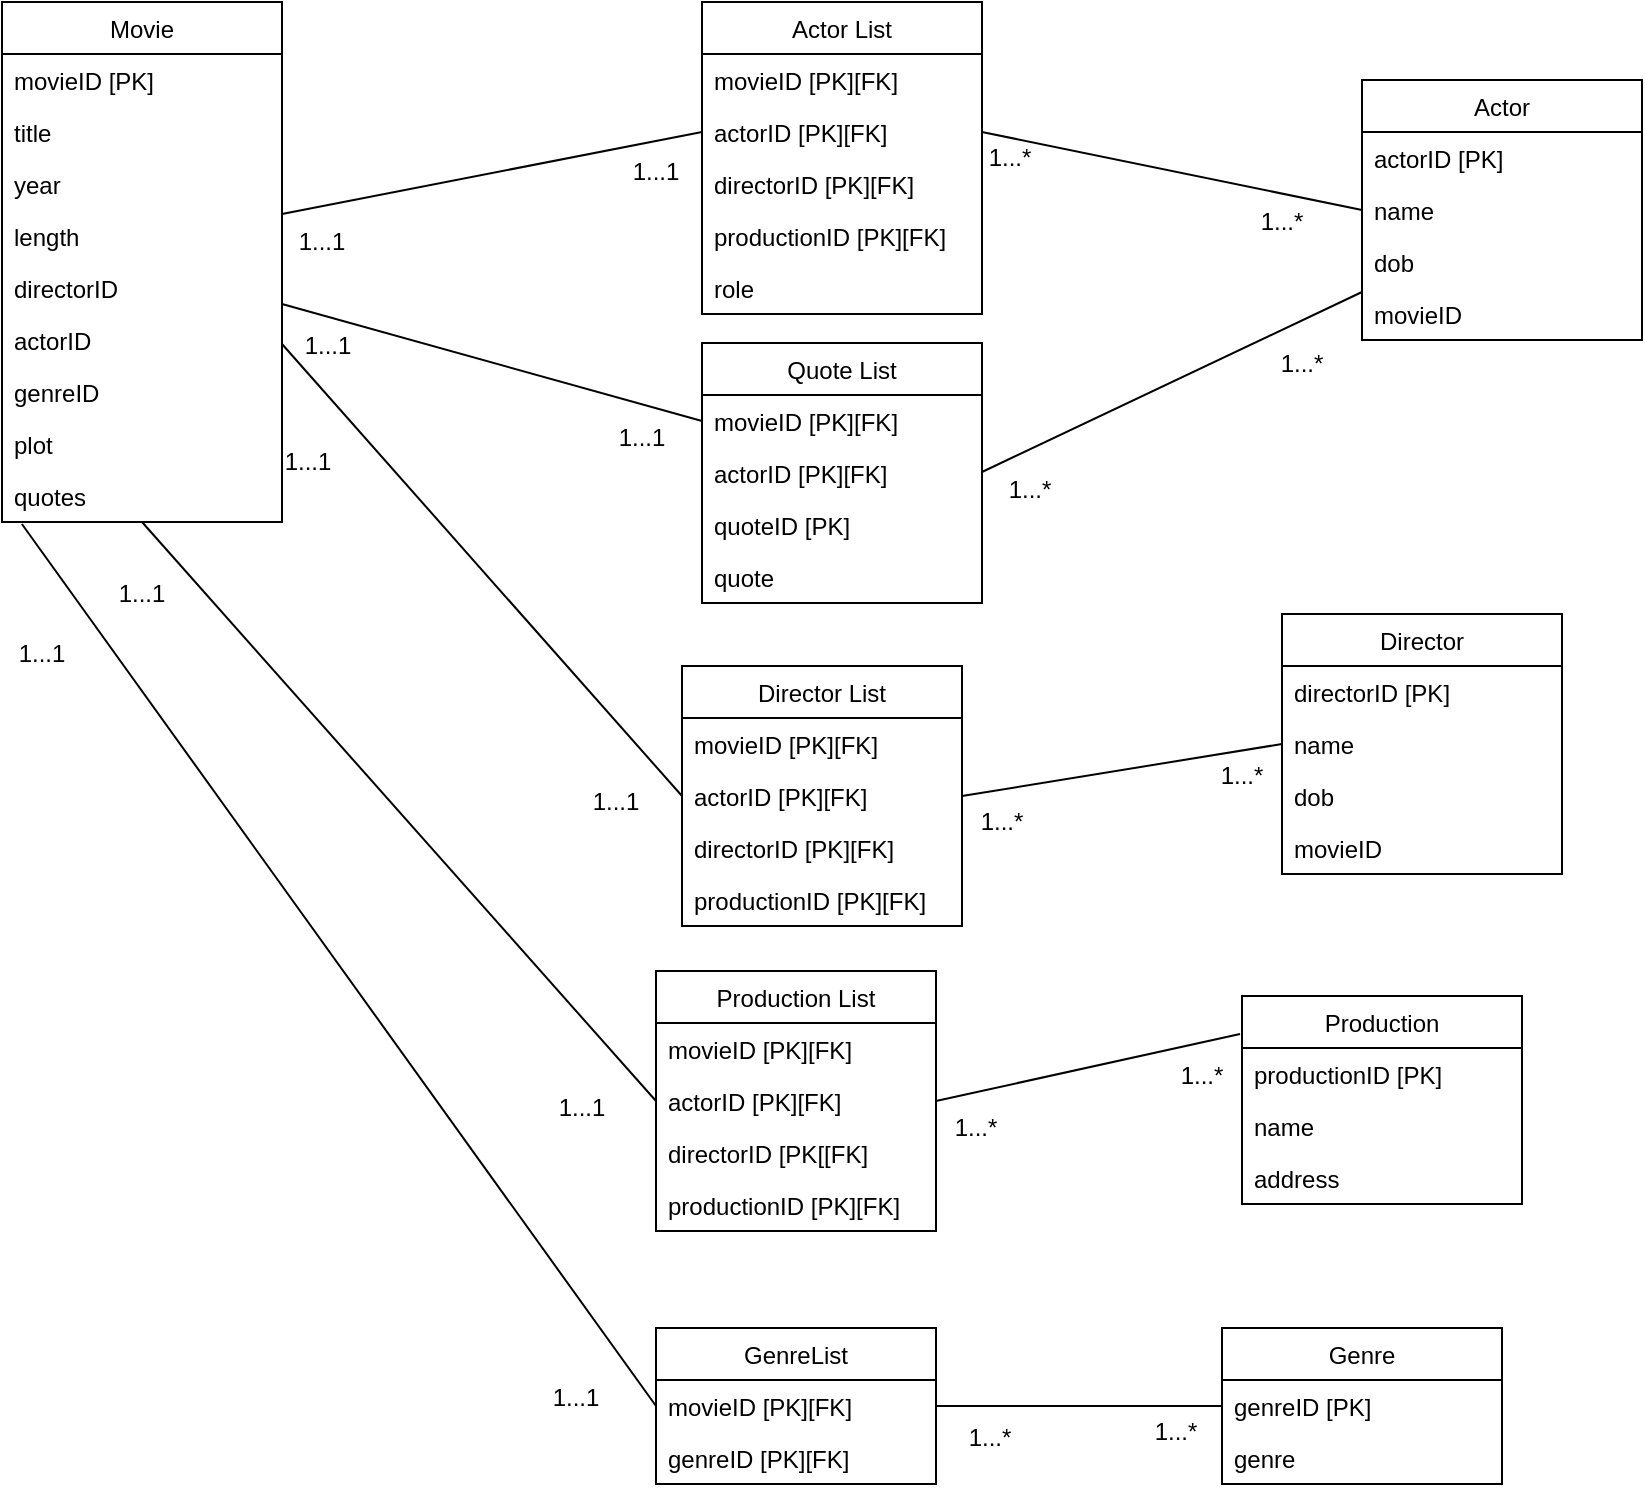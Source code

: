 <mxfile version="11.2.3" type="device" pages="1"><diagram id="CE5YoD7CB7jdFmPwFygO" name="Page-1"><mxGraphModel dx="1108" dy="481" grid="1" gridSize="10" guides="1" tooltips="1" connect="1" arrows="1" fold="1" page="1" pageScale="1" pageWidth="850" pageHeight="1100" math="0" shadow="0"><root><mxCell id="0"/><mxCell id="1" parent="0"/><mxCell id="C7XKrafLsJHK86i_nlaf-1" value="Movie" style="swimlane;fontStyle=0;childLayout=stackLayout;horizontal=1;startSize=26;fillColor=none;horizontalStack=0;resizeParent=1;resizeParentMax=0;resizeLast=0;collapsible=1;marginBottom=0;" parent="1" vertex="1"><mxGeometry x="10" y="7" width="140" height="260" as="geometry"/></mxCell><mxCell id="C7XKrafLsJHK86i_nlaf-2" value="movieID [PK]" style="text;strokeColor=none;fillColor=none;align=left;verticalAlign=top;spacingLeft=4;spacingRight=4;overflow=hidden;rotatable=0;points=[[0,0.5],[1,0.5]];portConstraint=eastwest;" parent="C7XKrafLsJHK86i_nlaf-1" vertex="1"><mxGeometry y="26" width="140" height="26" as="geometry"/></mxCell><mxCell id="C7XKrafLsJHK86i_nlaf-14" value="title" style="text;strokeColor=none;fillColor=none;align=left;verticalAlign=top;spacingLeft=4;spacingRight=4;overflow=hidden;rotatable=0;points=[[0,0.5],[1,0.5]];portConstraint=eastwest;" parent="C7XKrafLsJHK86i_nlaf-1" vertex="1"><mxGeometry y="52" width="140" height="26" as="geometry"/></mxCell><mxCell id="C7XKrafLsJHK86i_nlaf-3" value="year" style="text;strokeColor=none;fillColor=none;align=left;verticalAlign=top;spacingLeft=4;spacingRight=4;overflow=hidden;rotatable=0;points=[[0,0.5],[1,0.5]];portConstraint=eastwest;" parent="C7XKrafLsJHK86i_nlaf-1" vertex="1"><mxGeometry y="78" width="140" height="26" as="geometry"/></mxCell><mxCell id="C7XKrafLsJHK86i_nlaf-15" value="length" style="text;strokeColor=none;fillColor=none;align=left;verticalAlign=top;spacingLeft=4;spacingRight=4;overflow=hidden;rotatable=0;points=[[0,0.5],[1,0.5]];portConstraint=eastwest;" parent="C7XKrafLsJHK86i_nlaf-1" vertex="1"><mxGeometry y="104" width="140" height="26" as="geometry"/></mxCell><mxCell id="C7XKrafLsJHK86i_nlaf-17" value="directorID" style="text;strokeColor=none;fillColor=none;align=left;verticalAlign=top;spacingLeft=4;spacingRight=4;overflow=hidden;rotatable=0;points=[[0,0.5],[1,0.5]];portConstraint=eastwest;" parent="C7XKrafLsJHK86i_nlaf-1" vertex="1"><mxGeometry y="130" width="140" height="26" as="geometry"/></mxCell><mxCell id="eEJtKamCcq365RAlpb8M-13" value="actorID" style="text;strokeColor=none;fillColor=none;align=left;verticalAlign=top;spacingLeft=4;spacingRight=4;overflow=hidden;rotatable=0;points=[[0,0.5],[1,0.5]];portConstraint=eastwest;" vertex="1" parent="C7XKrafLsJHK86i_nlaf-1"><mxGeometry y="156" width="140" height="26" as="geometry"/></mxCell><mxCell id="C7XKrafLsJHK86i_nlaf-18" value="genreID" style="text;strokeColor=none;fillColor=none;align=left;verticalAlign=top;spacingLeft=4;spacingRight=4;overflow=hidden;rotatable=0;points=[[0,0.5],[1,0.5]];portConstraint=eastwest;" parent="C7XKrafLsJHK86i_nlaf-1" vertex="1"><mxGeometry y="182" width="140" height="26" as="geometry"/></mxCell><mxCell id="C7XKrafLsJHK86i_nlaf-19" value="plot" style="text;strokeColor=none;fillColor=none;align=left;verticalAlign=top;spacingLeft=4;spacingRight=4;overflow=hidden;rotatable=0;points=[[0,0.5],[1,0.5]];portConstraint=eastwest;" parent="C7XKrafLsJHK86i_nlaf-1" vertex="1"><mxGeometry y="208" width="140" height="26" as="geometry"/></mxCell><mxCell id="C7XKrafLsJHK86i_nlaf-4" value="quotes" style="text;strokeColor=none;fillColor=none;align=left;verticalAlign=top;spacingLeft=4;spacingRight=4;overflow=hidden;rotatable=0;points=[[0,0.5],[1,0.5]];portConstraint=eastwest;" parent="C7XKrafLsJHK86i_nlaf-1" vertex="1"><mxGeometry y="234" width="140" height="26" as="geometry"/></mxCell><mxCell id="C7XKrafLsJHK86i_nlaf-5" value="Actor" style="swimlane;fontStyle=0;childLayout=stackLayout;horizontal=1;startSize=26;fillColor=none;horizontalStack=0;resizeParent=1;resizeParentMax=0;resizeLast=0;collapsible=1;marginBottom=0;" parent="1" vertex="1"><mxGeometry x="690" y="46" width="140" height="130" as="geometry"/></mxCell><mxCell id="C7XKrafLsJHK86i_nlaf-6" value="actorID [PK]" style="text;strokeColor=none;fillColor=none;align=left;verticalAlign=top;spacingLeft=4;spacingRight=4;overflow=hidden;rotatable=0;points=[[0,0.5],[1,0.5]];portConstraint=eastwest;" parent="C7XKrafLsJHK86i_nlaf-5" vertex="1"><mxGeometry y="26" width="140" height="26" as="geometry"/></mxCell><mxCell id="C7XKrafLsJHK86i_nlaf-7" value="name" style="text;strokeColor=none;fillColor=none;align=left;verticalAlign=top;spacingLeft=4;spacingRight=4;overflow=hidden;rotatable=0;points=[[0,0.5],[1,0.5]];portConstraint=eastwest;" parent="C7XKrafLsJHK86i_nlaf-5" vertex="1"><mxGeometry y="52" width="140" height="26" as="geometry"/></mxCell><mxCell id="C7XKrafLsJHK86i_nlaf-20" value="dob" style="text;strokeColor=none;fillColor=none;align=left;verticalAlign=top;spacingLeft=4;spacingRight=4;overflow=hidden;rotatable=0;points=[[0,0.5],[1,0.5]];portConstraint=eastwest;" parent="C7XKrafLsJHK86i_nlaf-5" vertex="1"><mxGeometry y="78" width="140" height="26" as="geometry"/></mxCell><mxCell id="C7XKrafLsJHK86i_nlaf-8" value="movieID" style="text;strokeColor=none;fillColor=none;align=left;verticalAlign=top;spacingLeft=4;spacingRight=4;overflow=hidden;rotatable=0;points=[[0,0.5],[1,0.5]];portConstraint=eastwest;" parent="C7XKrafLsJHK86i_nlaf-5" vertex="1"><mxGeometry y="104" width="140" height="26" as="geometry"/></mxCell><mxCell id="C7XKrafLsJHK86i_nlaf-23" value="Director" style="swimlane;fontStyle=0;childLayout=stackLayout;horizontal=1;startSize=26;fillColor=none;horizontalStack=0;resizeParent=1;resizeParentMax=0;resizeLast=0;collapsible=1;marginBottom=0;" parent="1" vertex="1"><mxGeometry x="650" y="313" width="140" height="130" as="geometry"/></mxCell><mxCell id="C7XKrafLsJHK86i_nlaf-24" value="directorID [PK]" style="text;strokeColor=none;fillColor=none;align=left;verticalAlign=top;spacingLeft=4;spacingRight=4;overflow=hidden;rotatable=0;points=[[0,0.5],[1,0.5]];portConstraint=eastwest;" parent="C7XKrafLsJHK86i_nlaf-23" vertex="1"><mxGeometry y="26" width="140" height="26" as="geometry"/></mxCell><mxCell id="C7XKrafLsJHK86i_nlaf-25" value="name" style="text;strokeColor=none;fillColor=none;align=left;verticalAlign=top;spacingLeft=4;spacingRight=4;overflow=hidden;rotatable=0;points=[[0,0.5],[1,0.5]];portConstraint=eastwest;" parent="C7XKrafLsJHK86i_nlaf-23" vertex="1"><mxGeometry y="52" width="140" height="26" as="geometry"/></mxCell><mxCell id="C7XKrafLsJHK86i_nlaf-26" value="dob" style="text;strokeColor=none;fillColor=none;align=left;verticalAlign=top;spacingLeft=4;spacingRight=4;overflow=hidden;rotatable=0;points=[[0,0.5],[1,0.5]];portConstraint=eastwest;" parent="C7XKrafLsJHK86i_nlaf-23" vertex="1"><mxGeometry y="78" width="140" height="26" as="geometry"/></mxCell><mxCell id="C7XKrafLsJHK86i_nlaf-27" value="movieID" style="text;strokeColor=none;fillColor=none;align=left;verticalAlign=top;spacingLeft=4;spacingRight=4;overflow=hidden;rotatable=0;points=[[0,0.5],[1,0.5]];portConstraint=eastwest;" parent="C7XKrafLsJHK86i_nlaf-23" vertex="1"><mxGeometry y="104" width="140" height="26" as="geometry"/></mxCell><mxCell id="C7XKrafLsJHK86i_nlaf-28" value="Actor List" style="swimlane;fontStyle=0;childLayout=stackLayout;horizontal=1;startSize=26;fillColor=none;horizontalStack=0;resizeParent=1;resizeParentMax=0;resizeLast=0;collapsible=1;marginBottom=0;" parent="1" vertex="1"><mxGeometry x="360" y="7" width="140" height="156" as="geometry"/></mxCell><mxCell id="C7XKrafLsJHK86i_nlaf-29" value="movieID [PK][FK]" style="text;strokeColor=none;fillColor=none;align=left;verticalAlign=top;spacingLeft=4;spacingRight=4;overflow=hidden;rotatable=0;points=[[0,0.5],[1,0.5]];portConstraint=eastwest;" parent="C7XKrafLsJHK86i_nlaf-28" vertex="1"><mxGeometry y="26" width="140" height="26" as="geometry"/></mxCell><mxCell id="C7XKrafLsJHK86i_nlaf-30" value="actorID [PK][FK]" style="text;strokeColor=none;fillColor=none;align=left;verticalAlign=top;spacingLeft=4;spacingRight=4;overflow=hidden;rotatable=0;points=[[0,0.5],[1,0.5]];portConstraint=eastwest;" parent="C7XKrafLsJHK86i_nlaf-28" vertex="1"><mxGeometry y="52" width="140" height="26" as="geometry"/></mxCell><mxCell id="C7XKrafLsJHK86i_nlaf-52" value="directorID [PK][FK]" style="text;strokeColor=none;fillColor=none;align=left;verticalAlign=top;spacingLeft=4;spacingRight=4;overflow=hidden;rotatable=0;points=[[0,0.5],[1,0.5]];portConstraint=eastwest;" parent="C7XKrafLsJHK86i_nlaf-28" vertex="1"><mxGeometry y="78" width="140" height="26" as="geometry"/></mxCell><mxCell id="C7XKrafLsJHK86i_nlaf-32" value="productionID [PK][FK]" style="text;strokeColor=none;fillColor=none;align=left;verticalAlign=top;spacingLeft=4;spacingRight=4;overflow=hidden;rotatable=0;points=[[0,0.5],[1,0.5]];portConstraint=eastwest;" parent="C7XKrafLsJHK86i_nlaf-28" vertex="1"><mxGeometry y="104" width="140" height="26" as="geometry"/></mxCell><mxCell id="C7XKrafLsJHK86i_nlaf-99" value="role" style="text;strokeColor=none;fillColor=none;align=left;verticalAlign=top;spacingLeft=4;spacingRight=4;overflow=hidden;rotatable=0;points=[[0,0.5],[1,0.5]];portConstraint=eastwest;" parent="C7XKrafLsJHK86i_nlaf-28" vertex="1"><mxGeometry y="130" width="140" height="26" as="geometry"/></mxCell><mxCell id="C7XKrafLsJHK86i_nlaf-33" value="Production" style="swimlane;fontStyle=0;childLayout=stackLayout;horizontal=1;startSize=26;fillColor=none;horizontalStack=0;resizeParent=1;resizeParentMax=0;resizeLast=0;collapsible=1;marginBottom=0;" parent="1" vertex="1"><mxGeometry x="630" y="504" width="140" height="104" as="geometry"/></mxCell><mxCell id="C7XKrafLsJHK86i_nlaf-34" value="productionID [PK]" style="text;strokeColor=none;fillColor=none;align=left;verticalAlign=top;spacingLeft=4;spacingRight=4;overflow=hidden;rotatable=0;points=[[0,0.5],[1,0.5]];portConstraint=eastwest;" parent="C7XKrafLsJHK86i_nlaf-33" vertex="1"><mxGeometry y="26" width="140" height="26" as="geometry"/></mxCell><mxCell id="C7XKrafLsJHK86i_nlaf-35" value="name" style="text;strokeColor=none;fillColor=none;align=left;verticalAlign=top;spacingLeft=4;spacingRight=4;overflow=hidden;rotatable=0;points=[[0,0.5],[1,0.5]];portConstraint=eastwest;" parent="C7XKrafLsJHK86i_nlaf-33" vertex="1"><mxGeometry y="52" width="140" height="26" as="geometry"/></mxCell><mxCell id="C7XKrafLsJHK86i_nlaf-36" value="address" style="text;strokeColor=none;fillColor=none;align=left;verticalAlign=top;spacingLeft=4;spacingRight=4;overflow=hidden;rotatable=0;points=[[0,0.5],[1,0.5]];portConstraint=eastwest;" parent="C7XKrafLsJHK86i_nlaf-33" vertex="1"><mxGeometry y="78" width="140" height="26" as="geometry"/></mxCell><mxCell id="C7XKrafLsJHK86i_nlaf-89" value="Director List" style="swimlane;fontStyle=0;childLayout=stackLayout;horizontal=1;startSize=26;fillColor=none;horizontalStack=0;resizeParent=1;resizeParentMax=0;resizeLast=0;collapsible=1;marginBottom=0;" parent="1" vertex="1"><mxGeometry x="350" y="339" width="140" height="130" as="geometry"/></mxCell><mxCell id="C7XKrafLsJHK86i_nlaf-90" value="movieID [PK][FK]" style="text;strokeColor=none;fillColor=none;align=left;verticalAlign=top;spacingLeft=4;spacingRight=4;overflow=hidden;rotatable=0;points=[[0,0.5],[1,0.5]];portConstraint=eastwest;" parent="C7XKrafLsJHK86i_nlaf-89" vertex="1"><mxGeometry y="26" width="140" height="26" as="geometry"/></mxCell><mxCell id="C7XKrafLsJHK86i_nlaf-91" value="actorID [PK][FK]" style="text;strokeColor=none;fillColor=none;align=left;verticalAlign=top;spacingLeft=4;spacingRight=4;overflow=hidden;rotatable=0;points=[[0,0.5],[1,0.5]];portConstraint=eastwest;" parent="C7XKrafLsJHK86i_nlaf-89" vertex="1"><mxGeometry y="52" width="140" height="26" as="geometry"/></mxCell><mxCell id="C7XKrafLsJHK86i_nlaf-92" value="directorID [PK][FK]" style="text;strokeColor=none;fillColor=none;align=left;verticalAlign=top;spacingLeft=4;spacingRight=4;overflow=hidden;rotatable=0;points=[[0,0.5],[1,0.5]];portConstraint=eastwest;" parent="C7XKrafLsJHK86i_nlaf-89" vertex="1"><mxGeometry y="78" width="140" height="26" as="geometry"/></mxCell><mxCell id="C7XKrafLsJHK86i_nlaf-93" value="productionID [PK][FK]" style="text;strokeColor=none;fillColor=none;align=left;verticalAlign=top;spacingLeft=4;spacingRight=4;overflow=hidden;rotatable=0;points=[[0,0.5],[1,0.5]];portConstraint=eastwest;" parent="C7XKrafLsJHK86i_nlaf-89" vertex="1"><mxGeometry y="104" width="140" height="26" as="geometry"/></mxCell><mxCell id="C7XKrafLsJHK86i_nlaf-94" value="Production List" style="swimlane;fontStyle=0;childLayout=stackLayout;horizontal=1;startSize=26;fillColor=none;horizontalStack=0;resizeParent=1;resizeParentMax=0;resizeLast=0;collapsible=1;marginBottom=0;" parent="1" vertex="1"><mxGeometry x="337" y="491.5" width="140" height="130" as="geometry"/></mxCell><mxCell id="C7XKrafLsJHK86i_nlaf-95" value="movieID [PK][FK]" style="text;strokeColor=none;fillColor=none;align=left;verticalAlign=top;spacingLeft=4;spacingRight=4;overflow=hidden;rotatable=0;points=[[0,0.5],[1,0.5]];portConstraint=eastwest;" parent="C7XKrafLsJHK86i_nlaf-94" vertex="1"><mxGeometry y="26" width="140" height="26" as="geometry"/></mxCell><mxCell id="C7XKrafLsJHK86i_nlaf-96" value="actorID [PK][FK]" style="text;strokeColor=none;fillColor=none;align=left;verticalAlign=top;spacingLeft=4;spacingRight=4;overflow=hidden;rotatable=0;points=[[0,0.5],[1,0.5]];portConstraint=eastwest;" parent="C7XKrafLsJHK86i_nlaf-94" vertex="1"><mxGeometry y="52" width="140" height="26" as="geometry"/></mxCell><mxCell id="C7XKrafLsJHK86i_nlaf-97" value="directorID [PK[[FK]" style="text;strokeColor=none;fillColor=none;align=left;verticalAlign=top;spacingLeft=4;spacingRight=4;overflow=hidden;rotatable=0;points=[[0,0.5],[1,0.5]];portConstraint=eastwest;" parent="C7XKrafLsJHK86i_nlaf-94" vertex="1"><mxGeometry y="78" width="140" height="26" as="geometry"/></mxCell><mxCell id="C7XKrafLsJHK86i_nlaf-98" value="productionID [PK][FK]" style="text;strokeColor=none;fillColor=none;align=left;verticalAlign=top;spacingLeft=4;spacingRight=4;overflow=hidden;rotatable=0;points=[[0,0.5],[1,0.5]];portConstraint=eastwest;" parent="C7XKrafLsJHK86i_nlaf-94" vertex="1"><mxGeometry y="104" width="140" height="26" as="geometry"/></mxCell><mxCell id="C7XKrafLsJHK86i_nlaf-105" value="" style="endArrow=none;html=1;exitX=1;exitY=0.077;exitDx=0;exitDy=0;exitPerimeter=0;entryX=0;entryY=0.5;entryDx=0;entryDy=0;" parent="1" source="C7XKrafLsJHK86i_nlaf-15" target="C7XKrafLsJHK86i_nlaf-30" edge="1"><mxGeometry width="50" height="50" relative="1" as="geometry"><mxPoint x="230" y="113" as="sourcePoint"/><mxPoint x="60" y="670" as="targetPoint"/></mxGeometry></mxCell><mxCell id="C7XKrafLsJHK86i_nlaf-106" value="" style="endArrow=none;html=1;exitX=1;exitY=0.077;exitDx=0;exitDy=0;exitPerimeter=0;entryX=0;entryY=0.5;entryDx=0;entryDy=0;" parent="1" target="C7XKrafLsJHK86i_nlaf-91" edge="1"><mxGeometry width="50" height="50" relative="1" as="geometry"><mxPoint x="150" y="178.002" as="sourcePoint"/><mxPoint x="310" y="150" as="targetPoint"/></mxGeometry></mxCell><mxCell id="C7XKrafLsJHK86i_nlaf-107" value="" style="endArrow=none;html=1;exitX=1;exitY=0.077;exitDx=0;exitDy=0;exitPerimeter=0;entryX=0;entryY=0.5;entryDx=0;entryDy=0;" parent="1" target="C7XKrafLsJHK86i_nlaf-96" edge="1"><mxGeometry width="50" height="50" relative="1" as="geometry"><mxPoint x="80" y="267.002" as="sourcePoint"/><mxPoint x="260" y="353" as="targetPoint"/></mxGeometry></mxCell><mxCell id="C7XKrafLsJHK86i_nlaf-109" value="" style="endArrow=none;html=1;exitX=1;exitY=0.5;exitDx=0;exitDy=0;entryX=0;entryY=0.5;entryDx=0;entryDy=0;" parent="1" source="C7XKrafLsJHK86i_nlaf-91" target="C7XKrafLsJHK86i_nlaf-25" edge="1"><mxGeometry width="50" height="50" relative="1" as="geometry"><mxPoint x="470" y="257.502" as="sourcePoint"/><mxPoint x="560" y="244.5" as="targetPoint"/></mxGeometry></mxCell><mxCell id="C7XKrafLsJHK86i_nlaf-110" value="" style="endArrow=none;html=1;entryX=-0.007;entryY=0.183;entryDx=0;entryDy=0;entryPerimeter=0;exitX=1;exitY=0.5;exitDx=0;exitDy=0;" parent="1" source="C7XKrafLsJHK86i_nlaf-96" target="C7XKrafLsJHK86i_nlaf-33" edge="1"><mxGeometry width="50" height="50" relative="1" as="geometry"><mxPoint x="470" y="434" as="sourcePoint"/><mxPoint x="520" y="384" as="targetPoint"/></mxGeometry></mxCell><mxCell id="C7XKrafLsJHK86i_nlaf-111" value="1...1" style="text;html=1;strokeColor=none;fillColor=none;align=center;verticalAlign=middle;whiteSpace=wrap;rounded=0;" parent="1" vertex="1"><mxGeometry x="150" y="117" width="40" height="20" as="geometry"/></mxCell><mxCell id="C7XKrafLsJHK86i_nlaf-124" value="1...1" style="text;html=1;strokeColor=none;fillColor=none;align=center;verticalAlign=middle;whiteSpace=wrap;rounded=0;" parent="1" vertex="1"><mxGeometry x="317" y="82" width="40" height="20" as="geometry"/></mxCell><mxCell id="C7XKrafLsJHK86i_nlaf-113" value="1...1" style="text;html=1;strokeColor=none;fillColor=none;align=center;verticalAlign=middle;whiteSpace=wrap;rounded=0;" parent="1" vertex="1"><mxGeometry x="143" y="226.5" width="40" height="20" as="geometry"/></mxCell><mxCell id="C7XKrafLsJHK86i_nlaf-114" value="1...1" style="text;html=1;strokeColor=none;fillColor=none;align=center;verticalAlign=middle;whiteSpace=wrap;rounded=0;" parent="1" vertex="1"><mxGeometry x="60" y="293" width="40" height="20" as="geometry"/></mxCell><mxCell id="C7XKrafLsJHK86i_nlaf-115" value="1...*" style="text;html=1;strokeColor=none;fillColor=none;align=center;verticalAlign=middle;whiteSpace=wrap;rounded=0;" parent="1" vertex="1"><mxGeometry x="494" y="75" width="40" height="20" as="geometry"/></mxCell><mxCell id="C7XKrafLsJHK86i_nlaf-108" value="" style="endArrow=none;html=1;entryX=0;entryY=0.5;entryDx=0;entryDy=0;exitX=1;exitY=0.5;exitDx=0;exitDy=0;" parent="1" source="C7XKrafLsJHK86i_nlaf-30" target="C7XKrafLsJHK86i_nlaf-7" edge="1"><mxGeometry width="50" height="50" relative="1" as="geometry"><mxPoint x="460" y="85" as="sourcePoint"/><mxPoint x="670" y="70" as="targetPoint"/></mxGeometry></mxCell><mxCell id="C7XKrafLsJHK86i_nlaf-117" value="1...*" style="text;html=1;strokeColor=none;fillColor=none;align=center;verticalAlign=middle;whiteSpace=wrap;rounded=0;" parent="1" vertex="1"><mxGeometry x="630" y="107" width="40" height="20" as="geometry"/></mxCell><mxCell id="C7XKrafLsJHK86i_nlaf-118" value="1...*" style="text;html=1;strokeColor=none;fillColor=none;align=center;verticalAlign=middle;whiteSpace=wrap;rounded=0;" parent="1" vertex="1"><mxGeometry x="490" y="407" width="40" height="20" as="geometry"/></mxCell><mxCell id="C7XKrafLsJHK86i_nlaf-120" value="1...*" style="text;html=1;strokeColor=none;fillColor=none;align=center;verticalAlign=middle;whiteSpace=wrap;rounded=0;" parent="1" vertex="1"><mxGeometry x="610" y="384" width="40" height="20" as="geometry"/></mxCell><mxCell id="C7XKrafLsJHK86i_nlaf-121" value="1...*" style="text;html=1;strokeColor=none;fillColor=none;align=center;verticalAlign=middle;whiteSpace=wrap;rounded=0;" parent="1" vertex="1"><mxGeometry x="590" y="533.5" width="40" height="20" as="geometry"/></mxCell><mxCell id="C7XKrafLsJHK86i_nlaf-122" value="1...*" style="text;html=1;strokeColor=none;fillColor=none;align=center;verticalAlign=middle;whiteSpace=wrap;rounded=0;" parent="1" vertex="1"><mxGeometry x="477" y="559.5" width="40" height="20" as="geometry"/></mxCell><mxCell id="C7XKrafLsJHK86i_nlaf-128" value="1...1" style="text;html=1;strokeColor=none;fillColor=none;align=center;verticalAlign=middle;whiteSpace=wrap;rounded=0;" parent="1" vertex="1"><mxGeometry x="297" y="397" width="40" height="20" as="geometry"/></mxCell><mxCell id="C7XKrafLsJHK86i_nlaf-130" value="1...1" style="text;html=1;strokeColor=none;fillColor=none;align=center;verticalAlign=middle;whiteSpace=wrap;rounded=0;" parent="1" vertex="1"><mxGeometry x="280" y="550" width="40" height="20" as="geometry"/></mxCell><mxCell id="C7XKrafLsJHK86i_nlaf-131" value="Quote List" style="swimlane;fontStyle=0;childLayout=stackLayout;horizontal=1;startSize=26;fillColor=none;horizontalStack=0;resizeParent=1;resizeParentMax=0;resizeLast=0;collapsible=1;marginBottom=0;" parent="1" vertex="1"><mxGeometry x="360" y="177.5" width="140" height="130" as="geometry"/></mxCell><mxCell id="C7XKrafLsJHK86i_nlaf-132" value="movieID [PK][FK]" style="text;strokeColor=none;fillColor=none;align=left;verticalAlign=top;spacingLeft=4;spacingRight=4;overflow=hidden;rotatable=0;points=[[0,0.5],[1,0.5]];portConstraint=eastwest;" parent="C7XKrafLsJHK86i_nlaf-131" vertex="1"><mxGeometry y="26" width="140" height="26" as="geometry"/></mxCell><mxCell id="C7XKrafLsJHK86i_nlaf-133" value="actorID [PK][FK]" style="text;strokeColor=none;fillColor=none;align=left;verticalAlign=top;spacingLeft=4;spacingRight=4;overflow=hidden;rotatable=0;points=[[0,0.5],[1,0.5]];portConstraint=eastwest;" parent="C7XKrafLsJHK86i_nlaf-131" vertex="1"><mxGeometry y="52" width="140" height="26" as="geometry"/></mxCell><mxCell id="C7XKrafLsJHK86i_nlaf-145" value="quoteID [PK]" style="text;strokeColor=none;fillColor=none;align=left;verticalAlign=top;spacingLeft=4;spacingRight=4;overflow=hidden;rotatable=0;points=[[0,0.5],[1,0.5]];portConstraint=eastwest;" parent="C7XKrafLsJHK86i_nlaf-131" vertex="1"><mxGeometry y="78" width="140" height="26" as="geometry"/></mxCell><mxCell id="C7XKrafLsJHK86i_nlaf-136" value="quote" style="text;strokeColor=none;fillColor=none;align=left;verticalAlign=top;spacingLeft=4;spacingRight=4;overflow=hidden;rotatable=0;points=[[0,0.5],[1,0.5]];portConstraint=eastwest;" parent="C7XKrafLsJHK86i_nlaf-131" vertex="1"><mxGeometry y="104" width="140" height="26" as="geometry"/></mxCell><mxCell id="C7XKrafLsJHK86i_nlaf-147" value="" style="endArrow=none;html=1;exitX=1;exitY=0.077;exitDx=0;exitDy=0;exitPerimeter=0;entryX=0;entryY=0.5;entryDx=0;entryDy=0;" parent="1" target="C7XKrafLsJHK86i_nlaf-132" edge="1"><mxGeometry width="50" height="50" relative="1" as="geometry"><mxPoint x="150" y="158.002" as="sourcePoint"/><mxPoint x="360" y="117" as="targetPoint"/></mxGeometry></mxCell><mxCell id="C7XKrafLsJHK86i_nlaf-148" value="1...1" style="text;html=1;strokeColor=none;fillColor=none;align=center;verticalAlign=middle;whiteSpace=wrap;rounded=0;" parent="1" vertex="1"><mxGeometry x="153" y="169" width="40" height="20" as="geometry"/></mxCell><mxCell id="C7XKrafLsJHK86i_nlaf-150" value="1...1" style="text;html=1;strokeColor=none;fillColor=none;align=center;verticalAlign=middle;whiteSpace=wrap;rounded=0;" parent="1" vertex="1"><mxGeometry x="310" y="215" width="40" height="20" as="geometry"/></mxCell><mxCell id="C7XKrafLsJHK86i_nlaf-151" value="" style="endArrow=none;html=1;entryX=0;entryY=0.077;entryDx=0;entryDy=0;exitX=1;exitY=0.5;exitDx=0;exitDy=0;entryPerimeter=0;" parent="1" target="C7XKrafLsJHK86i_nlaf-8" edge="1"><mxGeometry width="50" height="50" relative="1" as="geometry"><mxPoint x="500" y="242" as="sourcePoint"/><mxPoint x="660" y="242" as="targetPoint"/></mxGeometry></mxCell><mxCell id="C7XKrafLsJHK86i_nlaf-152" value="1...*" style="text;html=1;strokeColor=none;fillColor=none;align=center;verticalAlign=middle;whiteSpace=wrap;rounded=0;" parent="1" vertex="1"><mxGeometry x="504" y="241" width="40" height="20" as="geometry"/></mxCell><mxCell id="C7XKrafLsJHK86i_nlaf-154" value="1...*" style="text;html=1;strokeColor=none;fillColor=none;align=center;verticalAlign=middle;whiteSpace=wrap;rounded=0;" parent="1" vertex="1"><mxGeometry x="640" y="177.5" width="40" height="20" as="geometry"/></mxCell><mxCell id="eEJtKamCcq365RAlpb8M-3" value="GenreList" style="swimlane;fontStyle=0;childLayout=stackLayout;horizontal=1;startSize=26;fillColor=none;horizontalStack=0;resizeParent=1;resizeParentMax=0;resizeLast=0;collapsible=1;marginBottom=0;" vertex="1" parent="1"><mxGeometry x="337" y="670" width="140" height="78" as="geometry"/></mxCell><mxCell id="eEJtKamCcq365RAlpb8M-4" value="movieID [PK][FK]" style="text;strokeColor=none;fillColor=none;align=left;verticalAlign=top;spacingLeft=4;spacingRight=4;overflow=hidden;rotatable=0;points=[[0,0.5],[1,0.5]];portConstraint=eastwest;" vertex="1" parent="eEJtKamCcq365RAlpb8M-3"><mxGeometry y="26" width="140" height="26" as="geometry"/></mxCell><mxCell id="eEJtKamCcq365RAlpb8M-7" value="genreID [PK][FK]" style="text;strokeColor=none;fillColor=none;align=left;verticalAlign=top;spacingLeft=4;spacingRight=4;overflow=hidden;rotatable=0;points=[[0,0.5],[1,0.5]];portConstraint=eastwest;" vertex="1" parent="eEJtKamCcq365RAlpb8M-3"><mxGeometry y="52" width="140" height="26" as="geometry"/></mxCell><mxCell id="eEJtKamCcq365RAlpb8M-8" value="Genre" style="swimlane;fontStyle=0;childLayout=stackLayout;horizontal=1;startSize=26;fillColor=none;horizontalStack=0;resizeParent=1;resizeParentMax=0;resizeLast=0;collapsible=1;marginBottom=0;" vertex="1" parent="1"><mxGeometry x="620" y="670" width="140" height="78" as="geometry"/></mxCell><mxCell id="eEJtKamCcq365RAlpb8M-9" value="genreID [PK]" style="text;strokeColor=none;fillColor=none;align=left;verticalAlign=top;spacingLeft=4;spacingRight=4;overflow=hidden;rotatable=0;points=[[0,0.5],[1,0.5]];portConstraint=eastwest;" vertex="1" parent="eEJtKamCcq365RAlpb8M-8"><mxGeometry y="26" width="140" height="26" as="geometry"/></mxCell><mxCell id="eEJtKamCcq365RAlpb8M-10" value="genre" style="text;strokeColor=none;fillColor=none;align=left;verticalAlign=top;spacingLeft=4;spacingRight=4;overflow=hidden;rotatable=0;points=[[0,0.5],[1,0.5]];portConstraint=eastwest;" vertex="1" parent="eEJtKamCcq365RAlpb8M-8"><mxGeometry y="52" width="140" height="26" as="geometry"/></mxCell><mxCell id="eEJtKamCcq365RAlpb8M-14" value="" style="endArrow=none;html=1;entryX=0;entryY=0.5;entryDx=0;entryDy=0;exitX=1;exitY=0.5;exitDx=0;exitDy=0;" edge="1" parent="1" target="eEJtKamCcq365RAlpb8M-9"><mxGeometry width="50" height="50" relative="1" as="geometry"><mxPoint x="477" y="709" as="sourcePoint"/><mxPoint x="629.02" y="675.532" as="targetPoint"/></mxGeometry></mxCell><mxCell id="eEJtKamCcq365RAlpb8M-15" value="1...*" style="text;html=1;strokeColor=none;fillColor=none;align=center;verticalAlign=middle;whiteSpace=wrap;rounded=0;" vertex="1" parent="1"><mxGeometry x="577" y="712" width="40" height="20" as="geometry"/></mxCell><mxCell id="eEJtKamCcq365RAlpb8M-17" value="1...*" style="text;html=1;strokeColor=none;fillColor=none;align=center;verticalAlign=middle;whiteSpace=wrap;rounded=0;" vertex="1" parent="1"><mxGeometry x="484" y="715" width="40" height="20" as="geometry"/></mxCell><mxCell id="eEJtKamCcq365RAlpb8M-19" value="" style="endArrow=none;html=1;exitX=0.071;exitY=1.038;exitDx=0;exitDy=0;exitPerimeter=0;entryX=0;entryY=0.5;entryDx=0;entryDy=0;" edge="1" parent="1" source="C7XKrafLsJHK86i_nlaf-4" target="eEJtKamCcq365RAlpb8M-4"><mxGeometry width="50" height="50" relative="1" as="geometry"><mxPoint x="64.5" y="424.502" as="sourcePoint"/><mxPoint x="321.5" y="714" as="targetPoint"/></mxGeometry></mxCell><mxCell id="eEJtKamCcq365RAlpb8M-20" value="1...1" style="text;html=1;strokeColor=none;fillColor=none;align=center;verticalAlign=middle;whiteSpace=wrap;rounded=0;" vertex="1" parent="1"><mxGeometry x="10" y="323" width="40" height="20" as="geometry"/></mxCell><mxCell id="eEJtKamCcq365RAlpb8M-22" value="1...1" style="text;html=1;strokeColor=none;fillColor=none;align=center;verticalAlign=middle;whiteSpace=wrap;rounded=0;" vertex="1" parent="1"><mxGeometry x="277" y="695" width="40" height="20" as="geometry"/></mxCell></root></mxGraphModel></diagram></mxfile>